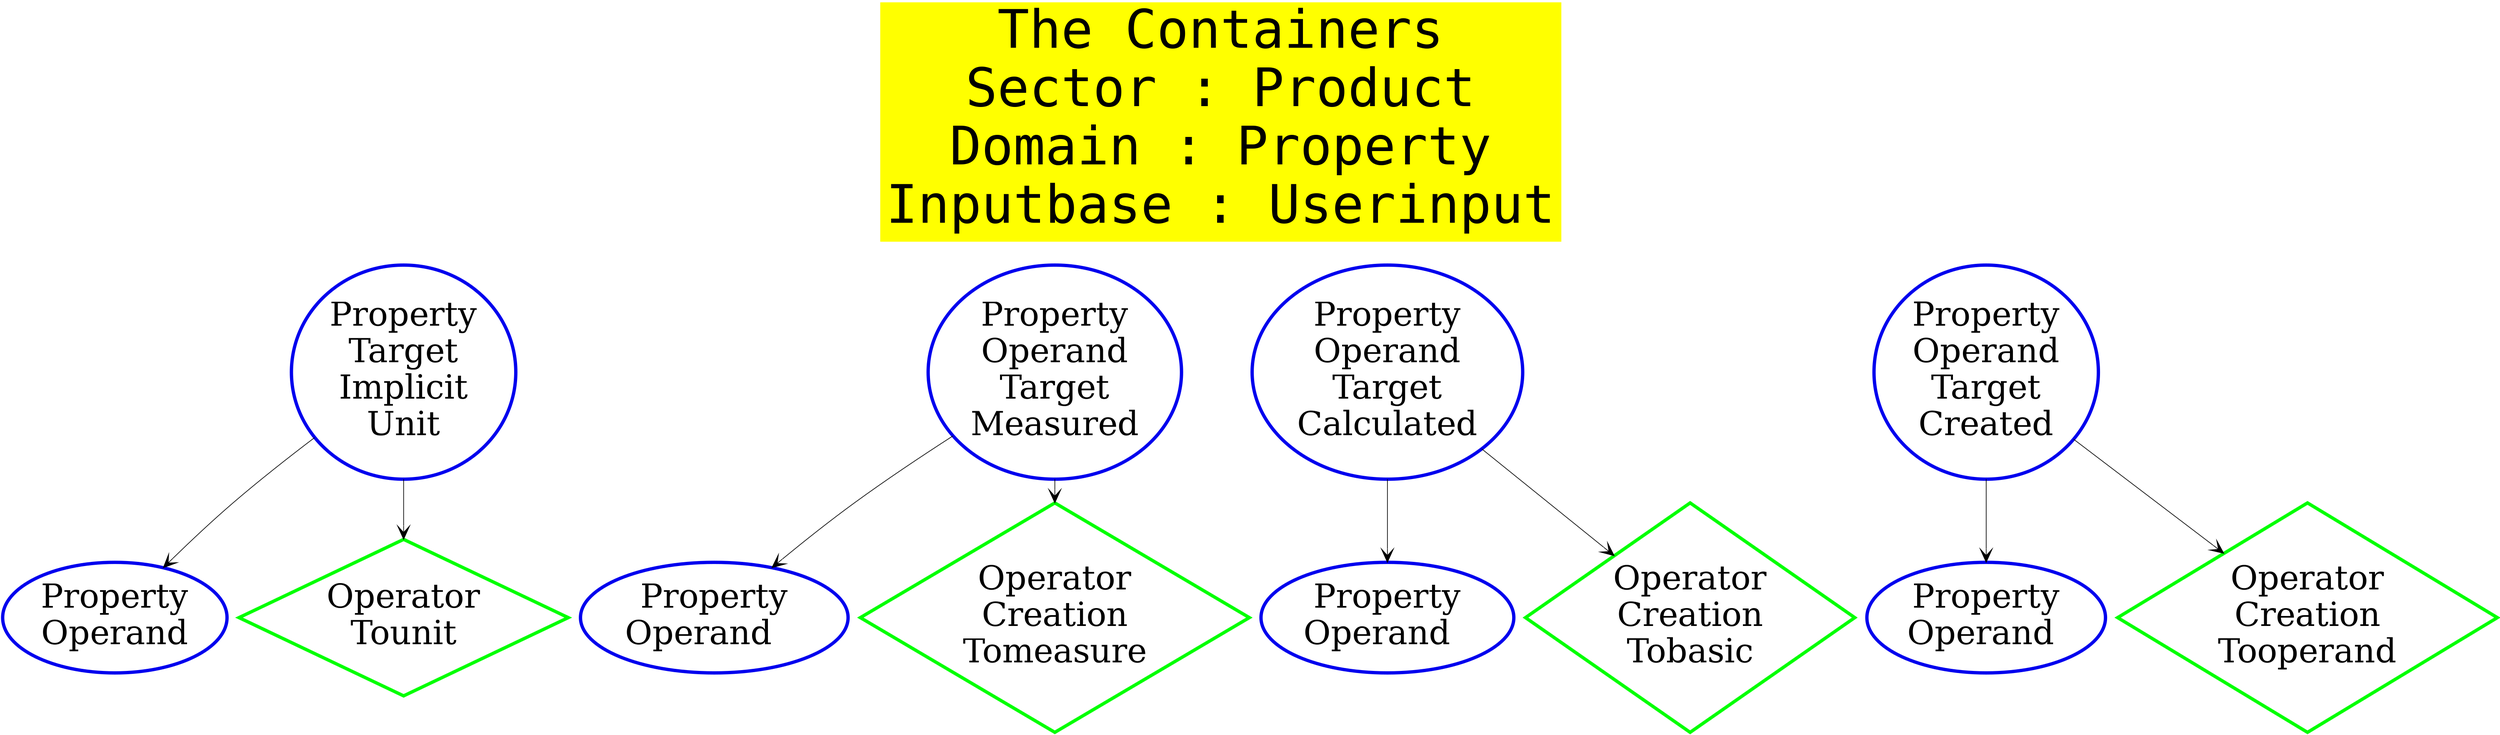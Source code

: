         digraph Frames {
                size="40,15";
                node [fontsize=50];
                edge [arrowhead = "vee", arrowsize = "2.0", style="solid", taillabel = ""];

  Title [
  	label = "The Containers\nSector : Product\nDomain : Property\nInputbase : Userinput", fontsize=80, shape=box, fontname=Courier, color=yellow, style=filled
  ];


  "Property\nTarget\nImplicit\nUnit" [color = blue2, style="setlinewidth(5)"];
  "Property\nOperand\nTarget\nMeasured" [color = blue2, style="setlinewidth(5)"];
  "Property\nOperand\nTarget\nCalculated" [color = blue2, style="setlinewidth(5)"];
  "Property\nOperand\nTarget\nCreated" [color = blue2, style="setlinewidth(5)"];
  "Property\nOperand" [color = blue2, style="setlinewidth(5)"];
  "Property\nOperand " [color = blue2, style="setlinewidth(5)"];
  "Property\nOperand  " [color = blue2, style="setlinewidth(5)"];
  "Property\nOperand   " [color = blue2, style="setlinewidth(5)"];


		"Operator\nCreation\nTobasic" [shape = diamond, color = green, style="setlinewidth(5)"];     
		"Operator\nCreation\nTooperand" [shape = diamond, color = green, style="setlinewidth(5)"];     
		"Operator\nCreation\nTomeasure" [shape = diamond, color = green, style="setlinewidth(5)"];
		"Operator\nTounit" [shape = diamond, color = green, style="setlinewidth(5)"];


		Title -> "Property\nTarget\nImplicit\nUnit" [style="invis"];
		Title -> "Property\nOperand\nTarget\nCreated" [style="invis"];
		Title -> "Property\nOperand\nTarget\nCalculated" [style="invis"];
		Title -> "Property\nOperand\nTarget\nMeasured"  [style="invis"];

		"Property\nTarget\nImplicit\nUnit" -> "Operator\nTounit";
		"Property\nTarget\nImplicit\nUnit" -> "Property\nOperand";

		"Property\nOperand\nTarget\nCreated" -> "Operator\nCreation\nTooperand";
		"Property\nOperand\nTarget\nCreated" -> "Property\nOperand ";

		"Property\nOperand\nTarget\nCalculated" -> "Operator\nCreation\nTobasic";
		"Property\nOperand\nTarget\nCalculated" -> "Property\nOperand  ";

		"Property\nOperand\nTarget\nMeasured" -> "Operator\nCreation\nTomeasure";
		"Property\nOperand\nTarget\nMeasured" -> "Property\nOperand   ";




		}

